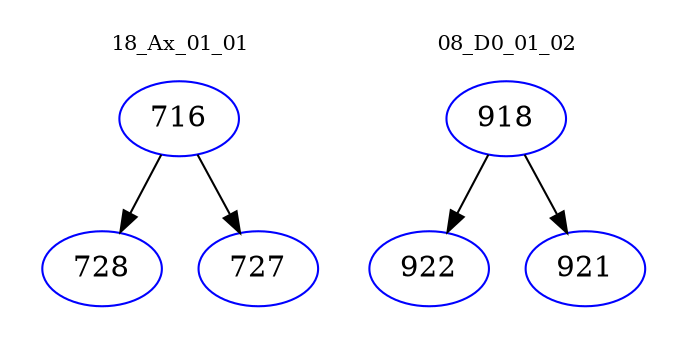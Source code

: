 digraph{
subgraph cluster_0 {
color = white
label = "18_Ax_01_01";
fontsize=10;
T0_716 [label="716", color="blue"]
T0_716 -> T0_728 [color="black"]
T0_728 [label="728", color="blue"]
T0_716 -> T0_727 [color="black"]
T0_727 [label="727", color="blue"]
}
subgraph cluster_1 {
color = white
label = "08_D0_01_02";
fontsize=10;
T1_918 [label="918", color="blue"]
T1_918 -> T1_922 [color="black"]
T1_922 [label="922", color="blue"]
T1_918 -> T1_921 [color="black"]
T1_921 [label="921", color="blue"]
}
}
